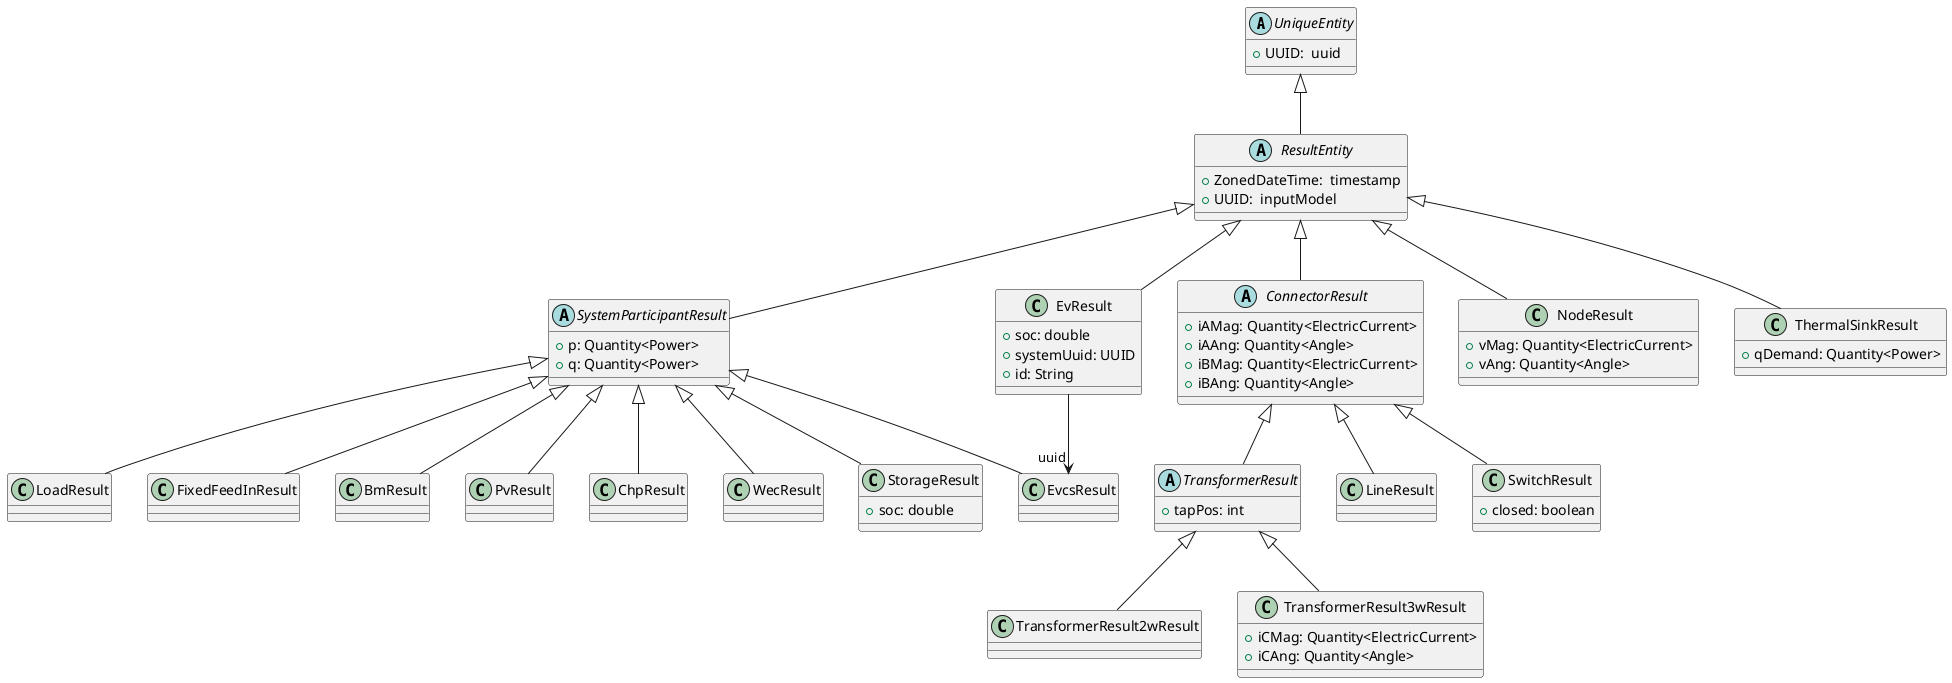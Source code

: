 @startuml

abstract Class UniqueEntity{
    + UUID:  uuid
}

abstract Class ResultEntity{
    + ZonedDateTime:  timestamp
    + UUID:  inputModel
}

abstract Class SystemParticipantResult{
    + p: Quantity<Power>
    + q: Quantity<Power>
}

abstract Class ConnectorResult{
    + iAMag: Quantity<ElectricCurrent>
    + iAAng: Quantity<Angle>
    + iBMag: Quantity<ElectricCurrent>
    + iBAng: Quantity<Angle>
}

abstract Class TransformerResult{
    + tapPos: int
}

Class NodeResult{
    + vMag: Quantity<ElectricCurrent>
    + vAng: Quantity<Angle>
}

Class LineResult{

}

Class TransformerResult2wResult{
}

Class TransformerResult3wResult{
    + iCMag: Quantity<ElectricCurrent>
    + iCAng: Quantity<Angle>
}

Class LoadResult

Class FixedFeedInResult


Class BmResult


Class PvResult


Class ChpResult


Class WecResult

Class ThermalSinkResult{
    + qDemand: Quantity<Power>
}

Class EvcsResult


Class EvResult{
    + soc: double
    + systemUuid: UUID
    + id: String
}

Class StorageResult{
    + soc: double
}

Class SwitchResult{
    + closed: boolean
}

UniqueEntity <|-- ResultEntity
ResultEntity <|-- ConnectorResult
ResultEntity <|-- SystemParticipantResult
ResultEntity <|-- NodeResult
ResultEntity <|-- EvResult
ResultEntity <|-- ThermalSinkResult
SystemParticipantResult <|-- FixedFeedInResult
SystemParticipantResult <|-- BmResult
SystemParticipantResult <|-- PvResult
SystemParticipantResult <|-- ChpResult
SystemParticipantResult <|-- WecResult
SystemParticipantResult <|-- EvcsResult
SystemParticipantResult <|-- StorageResult
SystemParticipantResult <|-- LoadResult
ConnectorResult <|-- SwitchResult
EvResult --> "uuid" EvcsResult

ConnectorResult <|-- LineResult
ConnectorResult <|-- TransformerResult
TransformerResult <|-- TransformerResult2wResult
TransformerResult <|-- TransformerResult3wResult

@enduml